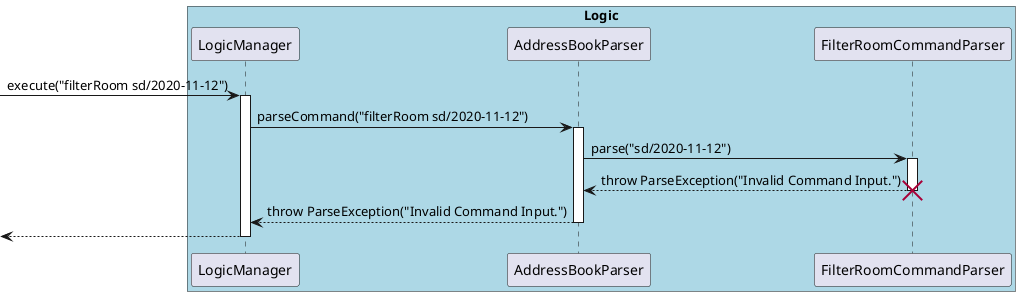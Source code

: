 @startuml
box "Logic" #LightBlue
participant LogicManager
participant AddressBookParser
participant FilterRoomCommandParser
end box

[-> LogicManager: execute("filterRoom sd/2020-11-12")
activate LogicManager

LogicManager -> AddressBookParser: parseCommand("filterRoom sd/2020-11-12")
activate AddressBookParser

AddressBookParser -> FilterRoomCommandParser: parse("sd/2020-11-12")
activate FilterRoomCommandParser

FilterRoomCommandParser --> AddressBookParser: throw ParseException("Invalid Command Input.")
deactivate FilterRoomCommandParser
destroy FilterRoomCommandParser

AddressBookParser --> LogicManager: throw ParseException("Invalid Command Input.")
deactivate AddressBookParser

 [<-- LogicManager
deactivate LogicManager
@enduml